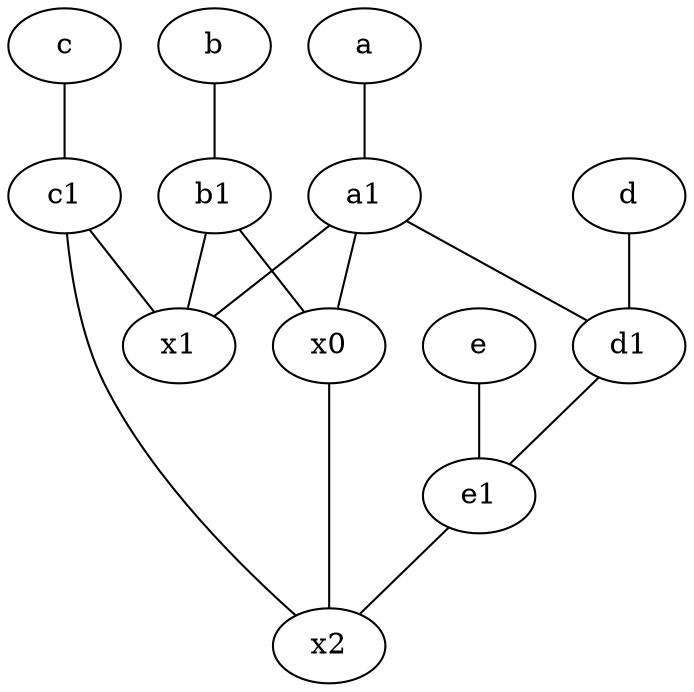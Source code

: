 graph {
	node [labelfontsize=50]
	x1 [labelfontsize=50]
	a1 [labelfontsize=50 pos="8,3!"]
	b1 [labelfontsize=50 pos="9,4!"]
	c1 [labelfontsize=50 pos="4.5,3!"]
	a [labelfontsize=50 pos="8,2!"]
	x0 [labelfontsize=50]
	c [labelfontsize=50 pos="4.5,2!"]
	e1 [labelfontsize=50 pos="7,7!"]
	b [labelfontsize=50 pos="10,4!"]
	d1 [labelfontsize=50 pos="3,5!"]
	x2 [labelfontsize=50]
	e [labelfontsize=50 pos="7,9!"]
	d [labelfontsize=50 pos="2,5!"]
	c1 -- x1
	x0 -- x2
	b1 -- x1
	b1 -- x0
	a1 -- x0
	a1 -- x1
	e1 -- x2
	d -- d1
	b -- b1
	c1 -- x2
	d1 -- e1
	e -- e1
	c -- c1
	a1 -- d1
	a -- a1
}
